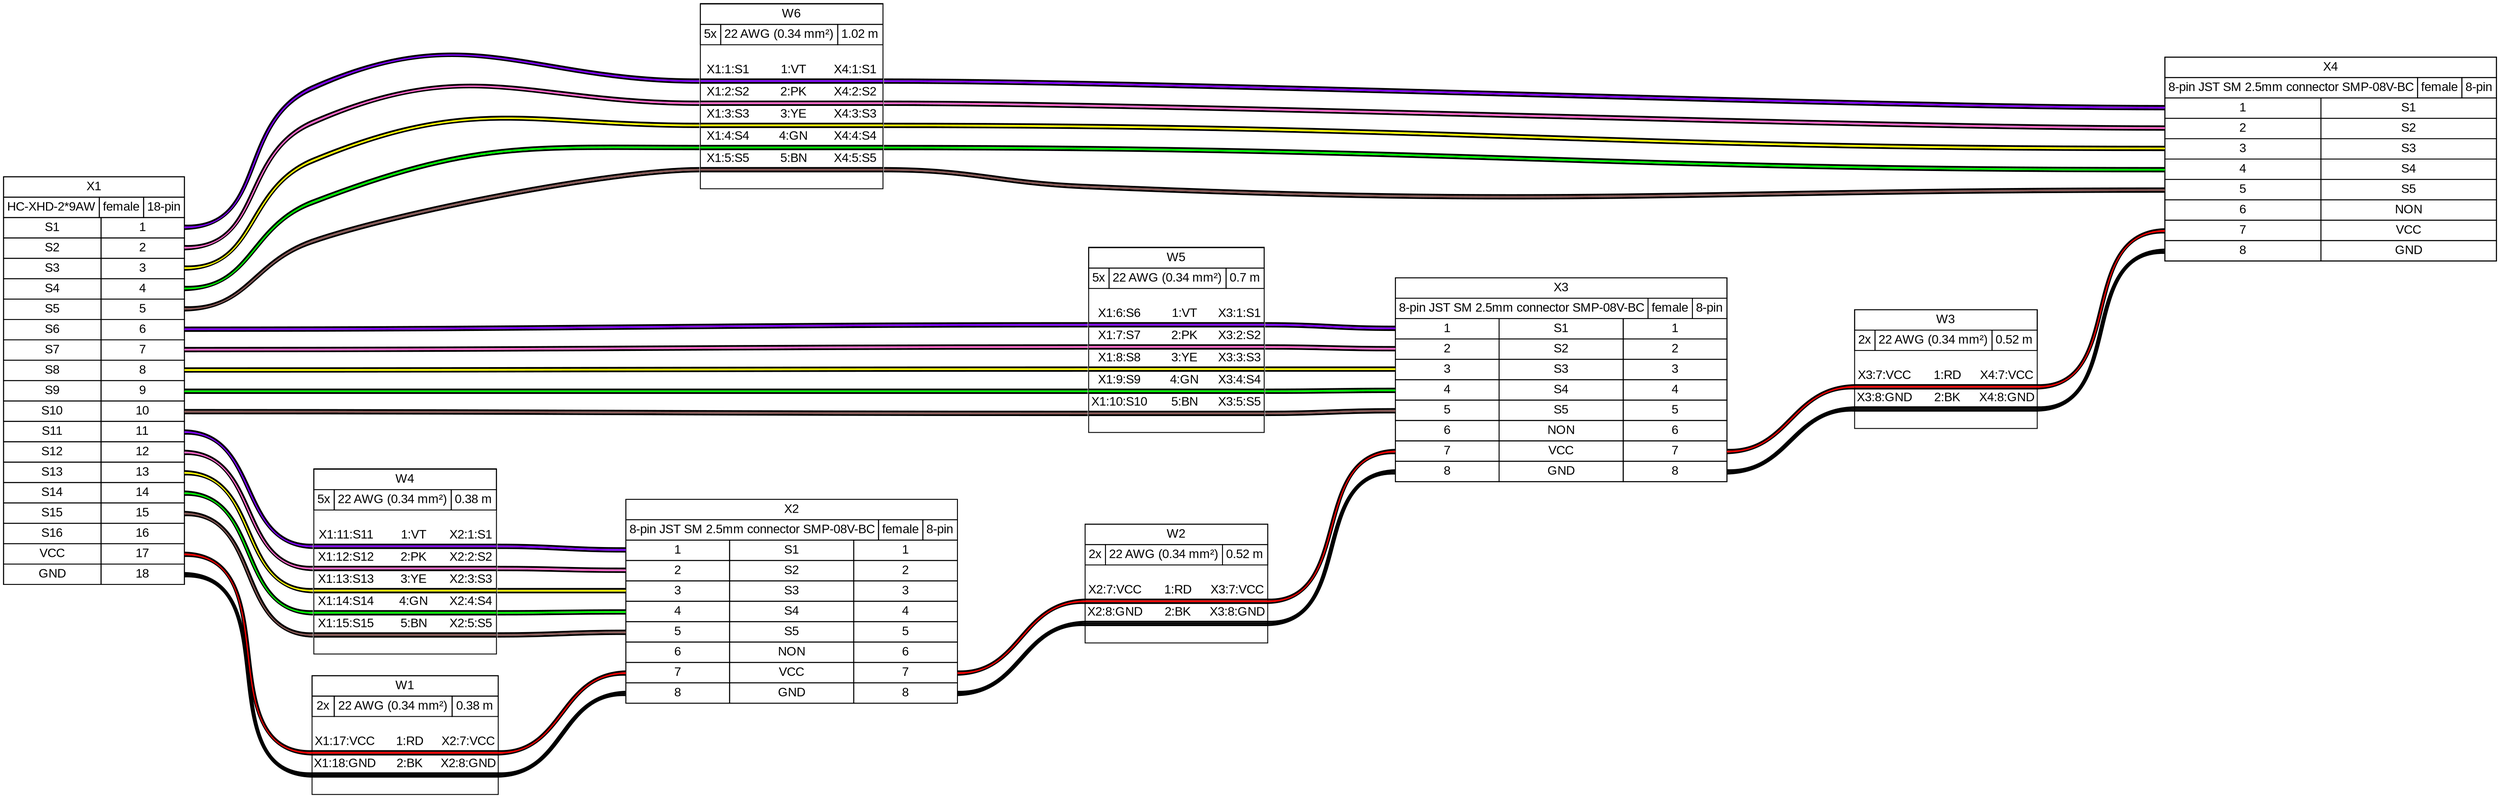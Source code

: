 graph {
// Graph generated by WireViz 0.3.2
// https://github.com/formatc1702/WireViz
	graph [bgcolor="#FFFFFF" fontname=arial nodesep=0.33 rankdir=LR ranksep=2]
	node [fillcolor="#FFFFFF" fontname=arial height=0 margin=0 shape=none style=filled width=0]
	edge [fontname=arial style=bold]
	X1 [label=<
<table border="0" cellspacing="0" cellpadding="0">
 <tr><td>
  <table border="0" cellspacing="0" cellpadding="3" cellborder="1"><tr>
   <td balign="left">X1</td>
  </tr></table>
 </td></tr>
 <tr><td>
  <table border="0" cellspacing="0" cellpadding="3" cellborder="1"><tr>
   <td balign="left">HC-XHD-2*9AW</td>
   <td balign="left">female</td>
   <td balign="left">18-pin</td>
  </tr></table>
 </td></tr>
 <tr><td>
  <table border="0" cellspacing="0" cellpadding="3" cellborder="1">
   <tr>
    <td>S1</td>
    <td port="p1r">1</td>
   </tr>
   <tr>
    <td>S2</td>
    <td port="p2r">2</td>
   </tr>
   <tr>
    <td>S3</td>
    <td port="p3r">3</td>
   </tr>
   <tr>
    <td>S4</td>
    <td port="p4r">4</td>
   </tr>
   <tr>
    <td>S5</td>
    <td port="p5r">5</td>
   </tr>
   <tr>
    <td>S6</td>
    <td port="p6r">6</td>
   </tr>
   <tr>
    <td>S7</td>
    <td port="p7r">7</td>
   </tr>
   <tr>
    <td>S8</td>
    <td port="p8r">8</td>
   </tr>
   <tr>
    <td>S9</td>
    <td port="p9r">9</td>
   </tr>
   <tr>
    <td>S10</td>
    <td port="p10r">10</td>
   </tr>
   <tr>
    <td>S11</td>
    <td port="p11r">11</td>
   </tr>
   <tr>
    <td>S12</td>
    <td port="p12r">12</td>
   </tr>
   <tr>
    <td>S13</td>
    <td port="p13r">13</td>
   </tr>
   <tr>
    <td>S14</td>
    <td port="p14r">14</td>
   </tr>
   <tr>
    <td>S15</td>
    <td port="p15r">15</td>
   </tr>
   <tr>
    <td>S16</td>
    <td port="p16r">16</td>
   </tr>
   <tr>
    <td>VCC</td>
    <td port="p17r">17</td>
   </tr>
   <tr>
    <td>GND</td>
    <td port="p18r">18</td>
   </tr>
  </table>
 </td></tr>
</table>
> fillcolor="#FFFFFF" shape=box style=filled]
	X2 [label=<
<table border="0" cellspacing="0" cellpadding="0">
 <tr><td>
  <table border="0" cellspacing="0" cellpadding="3" cellborder="1"><tr>
   <td balign="left">X2</td>
  </tr></table>
 </td></tr>
 <tr><td>
  <table border="0" cellspacing="0" cellpadding="3" cellborder="1"><tr>
   <td balign="left">8-pin JST SM 2.5mm connector SMP-08V-BC</td>
   <td balign="left">female</td>
   <td balign="left">8-pin</td>
  </tr></table>
 </td></tr>
 <tr><td>
  <table border="0" cellspacing="0" cellpadding="3" cellborder="1">
   <tr>
    <td port="p1l">1</td>
    <td>S1</td>
    <td port="p1r">1</td>
   </tr>
   <tr>
    <td port="p2l">2</td>
    <td>S2</td>
    <td port="p2r">2</td>
   </tr>
   <tr>
    <td port="p3l">3</td>
    <td>S3</td>
    <td port="p3r">3</td>
   </tr>
   <tr>
    <td port="p4l">4</td>
    <td>S4</td>
    <td port="p4r">4</td>
   </tr>
   <tr>
    <td port="p5l">5</td>
    <td>S5</td>
    <td port="p5r">5</td>
   </tr>
   <tr>
    <td port="p6l">6</td>
    <td>NON</td>
    <td port="p6r">6</td>
   </tr>
   <tr>
    <td port="p7l">7</td>
    <td>VCC</td>
    <td port="p7r">7</td>
   </tr>
   <tr>
    <td port="p8l">8</td>
    <td>GND</td>
    <td port="p8r">8</td>
   </tr>
  </table>
 </td></tr>
</table>
> fillcolor="#FFFFFF" shape=box style=filled]
	X3 [label=<
<table border="0" cellspacing="0" cellpadding="0">
 <tr><td>
  <table border="0" cellspacing="0" cellpadding="3" cellborder="1"><tr>
   <td balign="left">X3</td>
  </tr></table>
 </td></tr>
 <tr><td>
  <table border="0" cellspacing="0" cellpadding="3" cellborder="1"><tr>
   <td balign="left">8-pin JST SM 2.5mm connector SMP-08V-BC</td>
   <td balign="left">female</td>
   <td balign="left">8-pin</td>
  </tr></table>
 </td></tr>
 <tr><td>
  <table border="0" cellspacing="0" cellpadding="3" cellborder="1">
   <tr>
    <td port="p1l">1</td>
    <td>S1</td>
    <td port="p1r">1</td>
   </tr>
   <tr>
    <td port="p2l">2</td>
    <td>S2</td>
    <td port="p2r">2</td>
   </tr>
   <tr>
    <td port="p3l">3</td>
    <td>S3</td>
    <td port="p3r">3</td>
   </tr>
   <tr>
    <td port="p4l">4</td>
    <td>S4</td>
    <td port="p4r">4</td>
   </tr>
   <tr>
    <td port="p5l">5</td>
    <td>S5</td>
    <td port="p5r">5</td>
   </tr>
   <tr>
    <td port="p6l">6</td>
    <td>NON</td>
    <td port="p6r">6</td>
   </tr>
   <tr>
    <td port="p7l">7</td>
    <td>VCC</td>
    <td port="p7r">7</td>
   </tr>
   <tr>
    <td port="p8l">8</td>
    <td>GND</td>
    <td port="p8r">8</td>
   </tr>
  </table>
 </td></tr>
</table>
> fillcolor="#FFFFFF" shape=box style=filled]
	X4 [label=<
<table border="0" cellspacing="0" cellpadding="0">
 <tr><td>
  <table border="0" cellspacing="0" cellpadding="3" cellborder="1"><tr>
   <td balign="left">X4</td>
  </tr></table>
 </td></tr>
 <tr><td>
  <table border="0" cellspacing="0" cellpadding="3" cellborder="1"><tr>
   <td balign="left">8-pin JST SM 2.5mm connector SMP-08V-BC</td>
   <td balign="left">female</td>
   <td balign="left">8-pin</td>
  </tr></table>
 </td></tr>
 <tr><td>
  <table border="0" cellspacing="0" cellpadding="3" cellborder="1">
   <tr>
    <td port="p1l">1</td>
    <td>S1</td>
   </tr>
   <tr>
    <td port="p2l">2</td>
    <td>S2</td>
   </tr>
   <tr>
    <td port="p3l">3</td>
    <td>S3</td>
   </tr>
   <tr>
    <td port="p4l">4</td>
    <td>S4</td>
   </tr>
   <tr>
    <td port="p5l">5</td>
    <td>S5</td>
   </tr>
   <tr>
    <td port="p6l">6</td>
    <td>NON</td>
   </tr>
   <tr>
    <td port="p7l">7</td>
    <td>VCC</td>
   </tr>
   <tr>
    <td port="p8l">8</td>
    <td>GND</td>
   </tr>
  </table>
 </td></tr>
</table>
> fillcolor="#FFFFFF" shape=box style=filled]
	edge [color="#000000:#000000:#000000"]
	X1:p18r:e -- W1:w2:w
	W1:w2:e -- X2:p8l:w
	edge [color="#000000:#ff0000:#000000"]
	X1:p17r:e -- W1:w1:w
	W1:w1:e -- X2:p7l:w
	W1 [label=<
<table border="0" cellspacing="0" cellpadding="0">
 <tr><td>
  <table border="0" cellspacing="0" cellpadding="3" cellborder="1"><tr>
   <td balign="left">W1</td>
  </tr></table>
 </td></tr>
 <tr><td>
  <table border="0" cellspacing="0" cellpadding="3" cellborder="1"><tr>
   <td balign="left">2x</td>
   <td balign="left">22 AWG (0.34 mm²)</td>
   <td balign="left">0.38 m</td>
  </tr></table>
 </td></tr>
 <tr><td>
  <table border="0" cellspacing="0" cellborder="0">
   <tr><td>&nbsp;</td></tr>
   <tr>
    <td>X1:17:VCC</td>
    <td>
     1:RD
    </td>
    <td>X2:7:VCC</td>
   </tr>
   <tr>
    <td colspan="3" border="0" cellspacing="0" cellpadding="0" port="w1" height="6">
     <table cellspacing="0" cellborder="0" border="0">
      <tr><td colspan="3" cellpadding="0" height="2" bgcolor="#000000" border="0"></td></tr>
      <tr><td colspan="3" cellpadding="0" height="2" bgcolor="#ff0000" border="0"></td></tr>
      <tr><td colspan="3" cellpadding="0" height="2" bgcolor="#000000" border="0"></td></tr>
     </table>
    </td>
   </tr>
   <tr>
    <td>X1:18:GND</td>
    <td>
     2:BK
    </td>
    <td>X2:8:GND</td>
   </tr>
   <tr>
    <td colspan="3" border="0" cellspacing="0" cellpadding="0" port="w2" height="6">
     <table cellspacing="0" cellborder="0" border="0">
      <tr><td colspan="3" cellpadding="0" height="2" bgcolor="#000000" border="0"></td></tr>
      <tr><td colspan="3" cellpadding="0" height="2" bgcolor="#000000" border="0"></td></tr>
      <tr><td colspan="3" cellpadding="0" height="2" bgcolor="#000000" border="0"></td></tr>
     </table>
    </td>
   </tr>
   <tr><td>&nbsp;</td></tr>
  </table>
 </td></tr>
</table>
> fillcolor="#FFFFFF" shape=box style=filled]
	edge [color="#000000:#000000:#000000"]
	X2:p8r:e -- W2:w2:w
	W2:w2:e -- X3:p8l:w
	edge [color="#000000:#ff0000:#000000"]
	X2:p7r:e -- W2:w1:w
	W2:w1:e -- X3:p7l:w
	W2 [label=<
<table border="0" cellspacing="0" cellpadding="0">
 <tr><td>
  <table border="0" cellspacing="0" cellpadding="3" cellborder="1"><tr>
   <td balign="left">W2</td>
  </tr></table>
 </td></tr>
 <tr><td>
  <table border="0" cellspacing="0" cellpadding="3" cellborder="1"><tr>
   <td balign="left">2x</td>
   <td balign="left">22 AWG (0.34 mm²)</td>
   <td balign="left">0.52 m</td>
  </tr></table>
 </td></tr>
 <tr><td>
  <table border="0" cellspacing="0" cellborder="0">
   <tr><td>&nbsp;</td></tr>
   <tr>
    <td>X2:7:VCC</td>
    <td>
     1:RD
    </td>
    <td>X3:7:VCC</td>
   </tr>
   <tr>
    <td colspan="3" border="0" cellspacing="0" cellpadding="0" port="w1" height="6">
     <table cellspacing="0" cellborder="0" border="0">
      <tr><td colspan="3" cellpadding="0" height="2" bgcolor="#000000" border="0"></td></tr>
      <tr><td colspan="3" cellpadding="0" height="2" bgcolor="#ff0000" border="0"></td></tr>
      <tr><td colspan="3" cellpadding="0" height="2" bgcolor="#000000" border="0"></td></tr>
     </table>
    </td>
   </tr>
   <tr>
    <td>X2:8:GND</td>
    <td>
     2:BK
    </td>
    <td>X3:8:GND</td>
   </tr>
   <tr>
    <td colspan="3" border="0" cellspacing="0" cellpadding="0" port="w2" height="6">
     <table cellspacing="0" cellborder="0" border="0">
      <tr><td colspan="3" cellpadding="0" height="2" bgcolor="#000000" border="0"></td></tr>
      <tr><td colspan="3" cellpadding="0" height="2" bgcolor="#000000" border="0"></td></tr>
      <tr><td colspan="3" cellpadding="0" height="2" bgcolor="#000000" border="0"></td></tr>
     </table>
    </td>
   </tr>
   <tr><td>&nbsp;</td></tr>
  </table>
 </td></tr>
</table>
> fillcolor="#FFFFFF" shape=box style=filled]
	edge [color="#000000:#000000:#000000"]
	X3:p8r:e -- W3:w2:w
	W3:w2:e -- X4:p8l:w
	edge [color="#000000:#ff0000:#000000"]
	X3:p7r:e -- W3:w1:w
	W3:w1:e -- X4:p7l:w
	W3 [label=<
<table border="0" cellspacing="0" cellpadding="0">
 <tr><td>
  <table border="0" cellspacing="0" cellpadding="3" cellborder="1"><tr>
   <td balign="left">W3</td>
  </tr></table>
 </td></tr>
 <tr><td>
  <table border="0" cellspacing="0" cellpadding="3" cellborder="1"><tr>
   <td balign="left">2x</td>
   <td balign="left">22 AWG (0.34 mm²)</td>
   <td balign="left">0.52 m</td>
  </tr></table>
 </td></tr>
 <tr><td>
  <table border="0" cellspacing="0" cellborder="0">
   <tr><td>&nbsp;</td></tr>
   <tr>
    <td>X3:7:VCC</td>
    <td>
     1:RD
    </td>
    <td>X4:7:VCC</td>
   </tr>
   <tr>
    <td colspan="3" border="0" cellspacing="0" cellpadding="0" port="w1" height="6">
     <table cellspacing="0" cellborder="0" border="0">
      <tr><td colspan="3" cellpadding="0" height="2" bgcolor="#000000" border="0"></td></tr>
      <tr><td colspan="3" cellpadding="0" height="2" bgcolor="#ff0000" border="0"></td></tr>
      <tr><td colspan="3" cellpadding="0" height="2" bgcolor="#000000" border="0"></td></tr>
     </table>
    </td>
   </tr>
   <tr>
    <td>X3:8:GND</td>
    <td>
     2:BK
    </td>
    <td>X4:8:GND</td>
   </tr>
   <tr>
    <td colspan="3" border="0" cellspacing="0" cellpadding="0" port="w2" height="6">
     <table cellspacing="0" cellborder="0" border="0">
      <tr><td colspan="3" cellpadding="0" height="2" bgcolor="#000000" border="0"></td></tr>
      <tr><td colspan="3" cellpadding="0" height="2" bgcolor="#000000" border="0"></td></tr>
      <tr><td colspan="3" cellpadding="0" height="2" bgcolor="#000000" border="0"></td></tr>
     </table>
    </td>
   </tr>
   <tr><td>&nbsp;</td></tr>
  </table>
 </td></tr>
</table>
> fillcolor="#FFFFFF" shape=box style=filled]
	edge [color="#000000:#895956:#000000"]
	X1:p15r:e -- W4:w5:w
	W4:w5:e -- X2:p5l:w
	edge [color="#000000:#00ff00:#000000"]
	X1:p14r:e -- W4:w4:w
	W4:w4:e -- X2:p4l:w
	edge [color="#000000:#ffff00:#000000"]
	X1:p13r:e -- W4:w3:w
	W4:w3:e -- X2:p3l:w
	edge [color="#000000:#ff66cc:#000000"]
	X1:p12r:e -- W4:w2:w
	W4:w2:e -- X2:p2l:w
	edge [color="#000000:#8000ff:#000000"]
	X1:p11r:e -- W4:w1:w
	W4:w1:e -- X2:p1l:w
	W4 [label=<
<table border="0" cellspacing="0" cellpadding="0">
 <tr><td>
  <table border="0" cellspacing="0" cellpadding="3" cellborder="1"><tr>
   <td balign="left">W4</td>
  </tr></table>
 </td></tr>
 <tr><td>
  <table border="0" cellspacing="0" cellpadding="3" cellborder="1"><tr>
   <td balign="left">5x</td>
   <td balign="left">22 AWG (0.34 mm²)</td>
   <td balign="left">0.38 m</td>
  </tr></table>
 </td></tr>
 <tr><td>
  <table border="0" cellspacing="0" cellborder="0">
   <tr><td>&nbsp;</td></tr>
   <tr>
    <td>X1:11:S11</td>
    <td>
     1:VT
    </td>
    <td>X2:1:S1</td>
   </tr>
   <tr>
    <td colspan="3" border="0" cellspacing="0" cellpadding="0" port="w1" height="6">
     <table cellspacing="0" cellborder="0" border="0">
      <tr><td colspan="3" cellpadding="0" height="2" bgcolor="#000000" border="0"></td></tr>
      <tr><td colspan="3" cellpadding="0" height="2" bgcolor="#8000ff" border="0"></td></tr>
      <tr><td colspan="3" cellpadding="0" height="2" bgcolor="#000000" border="0"></td></tr>
     </table>
    </td>
   </tr>
   <tr>
    <td>X1:12:S12</td>
    <td>
     2:PK
    </td>
    <td>X2:2:S2</td>
   </tr>
   <tr>
    <td colspan="3" border="0" cellspacing="0" cellpadding="0" port="w2" height="6">
     <table cellspacing="0" cellborder="0" border="0">
      <tr><td colspan="3" cellpadding="0" height="2" bgcolor="#000000" border="0"></td></tr>
      <tr><td colspan="3" cellpadding="0" height="2" bgcolor="#ff66cc" border="0"></td></tr>
      <tr><td colspan="3" cellpadding="0" height="2" bgcolor="#000000" border="0"></td></tr>
     </table>
    </td>
   </tr>
   <tr>
    <td>X1:13:S13</td>
    <td>
     3:YE
    </td>
    <td>X2:3:S3</td>
   </tr>
   <tr>
    <td colspan="3" border="0" cellspacing="0" cellpadding="0" port="w3" height="6">
     <table cellspacing="0" cellborder="0" border="0">
      <tr><td colspan="3" cellpadding="0" height="2" bgcolor="#000000" border="0"></td></tr>
      <tr><td colspan="3" cellpadding="0" height="2" bgcolor="#ffff00" border="0"></td></tr>
      <tr><td colspan="3" cellpadding="0" height="2" bgcolor="#000000" border="0"></td></tr>
     </table>
    </td>
   </tr>
   <tr>
    <td>X1:14:S14</td>
    <td>
     4:GN
    </td>
    <td>X2:4:S4</td>
   </tr>
   <tr>
    <td colspan="3" border="0" cellspacing="0" cellpadding="0" port="w4" height="6">
     <table cellspacing="0" cellborder="0" border="0">
      <tr><td colspan="3" cellpadding="0" height="2" bgcolor="#000000" border="0"></td></tr>
      <tr><td colspan="3" cellpadding="0" height="2" bgcolor="#00ff00" border="0"></td></tr>
      <tr><td colspan="3" cellpadding="0" height="2" bgcolor="#000000" border="0"></td></tr>
     </table>
    </td>
   </tr>
   <tr>
    <td>X1:15:S15</td>
    <td>
     5:BN
    </td>
    <td>X2:5:S5</td>
   </tr>
   <tr>
    <td colspan="3" border="0" cellspacing="0" cellpadding="0" port="w5" height="6">
     <table cellspacing="0" cellborder="0" border="0">
      <tr><td colspan="3" cellpadding="0" height="2" bgcolor="#000000" border="0"></td></tr>
      <tr><td colspan="3" cellpadding="0" height="2" bgcolor="#895956" border="0"></td></tr>
      <tr><td colspan="3" cellpadding="0" height="2" bgcolor="#000000" border="0"></td></tr>
     </table>
    </td>
   </tr>
   <tr><td>&nbsp;</td></tr>
  </table>
 </td></tr>
</table>
> fillcolor="#FFFFFF" shape=box style=filled]
	edge [color="#000000:#895956:#000000"]
	X1:p10r:e -- W5:w5:w
	W5:w5:e -- X3:p5l:w
	edge [color="#000000:#00ff00:#000000"]
	X1:p9r:e -- W5:w4:w
	W5:w4:e -- X3:p4l:w
	edge [color="#000000:#ffff00:#000000"]
	X1:p8r:e -- W5:w3:w
	W5:w3:e -- X3:p3l:w
	edge [color="#000000:#ff66cc:#000000"]
	X1:p7r:e -- W5:w2:w
	W5:w2:e -- X3:p2l:w
	edge [color="#000000:#8000ff:#000000"]
	X1:p6r:e -- W5:w1:w
	W5:w1:e -- X3:p1l:w
	W5 [label=<
<table border="0" cellspacing="0" cellpadding="0">
 <tr><td>
  <table border="0" cellspacing="0" cellpadding="3" cellborder="1"><tr>
   <td balign="left">W5</td>
  </tr></table>
 </td></tr>
 <tr><td>
  <table border="0" cellspacing="0" cellpadding="3" cellborder="1"><tr>
   <td balign="left">5x</td>
   <td balign="left">22 AWG (0.34 mm²)</td>
   <td balign="left">0.7 m</td>
  </tr></table>
 </td></tr>
 <tr><td>
  <table border="0" cellspacing="0" cellborder="0">
   <tr><td>&nbsp;</td></tr>
   <tr>
    <td>X1:6:S6</td>
    <td>
     1:VT
    </td>
    <td>X3:1:S1</td>
   </tr>
   <tr>
    <td colspan="3" border="0" cellspacing="0" cellpadding="0" port="w1" height="6">
     <table cellspacing="0" cellborder="0" border="0">
      <tr><td colspan="3" cellpadding="0" height="2" bgcolor="#000000" border="0"></td></tr>
      <tr><td colspan="3" cellpadding="0" height="2" bgcolor="#8000ff" border="0"></td></tr>
      <tr><td colspan="3" cellpadding="0" height="2" bgcolor="#000000" border="0"></td></tr>
     </table>
    </td>
   </tr>
   <tr>
    <td>X1:7:S7</td>
    <td>
     2:PK
    </td>
    <td>X3:2:S2</td>
   </tr>
   <tr>
    <td colspan="3" border="0" cellspacing="0" cellpadding="0" port="w2" height="6">
     <table cellspacing="0" cellborder="0" border="0">
      <tr><td colspan="3" cellpadding="0" height="2" bgcolor="#000000" border="0"></td></tr>
      <tr><td colspan="3" cellpadding="0" height="2" bgcolor="#ff66cc" border="0"></td></tr>
      <tr><td colspan="3" cellpadding="0" height="2" bgcolor="#000000" border="0"></td></tr>
     </table>
    </td>
   </tr>
   <tr>
    <td>X1:8:S8</td>
    <td>
     3:YE
    </td>
    <td>X3:3:S3</td>
   </tr>
   <tr>
    <td colspan="3" border="0" cellspacing="0" cellpadding="0" port="w3" height="6">
     <table cellspacing="0" cellborder="0" border="0">
      <tr><td colspan="3" cellpadding="0" height="2" bgcolor="#000000" border="0"></td></tr>
      <tr><td colspan="3" cellpadding="0" height="2" bgcolor="#ffff00" border="0"></td></tr>
      <tr><td colspan="3" cellpadding="0" height="2" bgcolor="#000000" border="0"></td></tr>
     </table>
    </td>
   </tr>
   <tr>
    <td>X1:9:S9</td>
    <td>
     4:GN
    </td>
    <td>X3:4:S4</td>
   </tr>
   <tr>
    <td colspan="3" border="0" cellspacing="0" cellpadding="0" port="w4" height="6">
     <table cellspacing="0" cellborder="0" border="0">
      <tr><td colspan="3" cellpadding="0" height="2" bgcolor="#000000" border="0"></td></tr>
      <tr><td colspan="3" cellpadding="0" height="2" bgcolor="#00ff00" border="0"></td></tr>
      <tr><td colspan="3" cellpadding="0" height="2" bgcolor="#000000" border="0"></td></tr>
     </table>
    </td>
   </tr>
   <tr>
    <td>X1:10:S10</td>
    <td>
     5:BN
    </td>
    <td>X3:5:S5</td>
   </tr>
   <tr>
    <td colspan="3" border="0" cellspacing="0" cellpadding="0" port="w5" height="6">
     <table cellspacing="0" cellborder="0" border="0">
      <tr><td colspan="3" cellpadding="0" height="2" bgcolor="#000000" border="0"></td></tr>
      <tr><td colspan="3" cellpadding="0" height="2" bgcolor="#895956" border="0"></td></tr>
      <tr><td colspan="3" cellpadding="0" height="2" bgcolor="#000000" border="0"></td></tr>
     </table>
    </td>
   </tr>
   <tr><td>&nbsp;</td></tr>
  </table>
 </td></tr>
</table>
> fillcolor="#FFFFFF" shape=box style=filled]
	edge [color="#000000:#895956:#000000"]
	X1:p5r:e -- W6:w5:w
	W6:w5:e -- X4:p5l:w
	edge [color="#000000:#00ff00:#000000"]
	X1:p4r:e -- W6:w4:w
	W6:w4:e -- X4:p4l:w
	edge [color="#000000:#ffff00:#000000"]
	X1:p3r:e -- W6:w3:w
	W6:w3:e -- X4:p3l:w
	edge [color="#000000:#ff66cc:#000000"]
	X1:p2r:e -- W6:w2:w
	W6:w2:e -- X4:p2l:w
	edge [color="#000000:#8000ff:#000000"]
	X1:p1r:e -- W6:w1:w
	W6:w1:e -- X4:p1l:w
	W6 [label=<
<table border="0" cellspacing="0" cellpadding="0">
 <tr><td>
  <table border="0" cellspacing="0" cellpadding="3" cellborder="1"><tr>
   <td balign="left">W6</td>
  </tr></table>
 </td></tr>
 <tr><td>
  <table border="0" cellspacing="0" cellpadding="3" cellborder="1"><tr>
   <td balign="left">5x</td>
   <td balign="left">22 AWG (0.34 mm²)</td>
   <td balign="left">1.02 m</td>
  </tr></table>
 </td></tr>
 <tr><td>
  <table border="0" cellspacing="0" cellborder="0">
   <tr><td>&nbsp;</td></tr>
   <tr>
    <td>X1:1:S1</td>
    <td>
     1:VT
    </td>
    <td>X4:1:S1</td>
   </tr>
   <tr>
    <td colspan="3" border="0" cellspacing="0" cellpadding="0" port="w1" height="6">
     <table cellspacing="0" cellborder="0" border="0">
      <tr><td colspan="3" cellpadding="0" height="2" bgcolor="#000000" border="0"></td></tr>
      <tr><td colspan="3" cellpadding="0" height="2" bgcolor="#8000ff" border="0"></td></tr>
      <tr><td colspan="3" cellpadding="0" height="2" bgcolor="#000000" border="0"></td></tr>
     </table>
    </td>
   </tr>
   <tr>
    <td>X1:2:S2</td>
    <td>
     2:PK
    </td>
    <td>X4:2:S2</td>
   </tr>
   <tr>
    <td colspan="3" border="0" cellspacing="0" cellpadding="0" port="w2" height="6">
     <table cellspacing="0" cellborder="0" border="0">
      <tr><td colspan="3" cellpadding="0" height="2" bgcolor="#000000" border="0"></td></tr>
      <tr><td colspan="3" cellpadding="0" height="2" bgcolor="#ff66cc" border="0"></td></tr>
      <tr><td colspan="3" cellpadding="0" height="2" bgcolor="#000000" border="0"></td></tr>
     </table>
    </td>
   </tr>
   <tr>
    <td>X1:3:S3</td>
    <td>
     3:YE
    </td>
    <td>X4:3:S3</td>
   </tr>
   <tr>
    <td colspan="3" border="0" cellspacing="0" cellpadding="0" port="w3" height="6">
     <table cellspacing="0" cellborder="0" border="0">
      <tr><td colspan="3" cellpadding="0" height="2" bgcolor="#000000" border="0"></td></tr>
      <tr><td colspan="3" cellpadding="0" height="2" bgcolor="#ffff00" border="0"></td></tr>
      <tr><td colspan="3" cellpadding="0" height="2" bgcolor="#000000" border="0"></td></tr>
     </table>
    </td>
   </tr>
   <tr>
    <td>X1:4:S4</td>
    <td>
     4:GN
    </td>
    <td>X4:4:S4</td>
   </tr>
   <tr>
    <td colspan="3" border="0" cellspacing="0" cellpadding="0" port="w4" height="6">
     <table cellspacing="0" cellborder="0" border="0">
      <tr><td colspan="3" cellpadding="0" height="2" bgcolor="#000000" border="0"></td></tr>
      <tr><td colspan="3" cellpadding="0" height="2" bgcolor="#00ff00" border="0"></td></tr>
      <tr><td colspan="3" cellpadding="0" height="2" bgcolor="#000000" border="0"></td></tr>
     </table>
    </td>
   </tr>
   <tr>
    <td>X1:5:S5</td>
    <td>
     5:BN
    </td>
    <td>X4:5:S5</td>
   </tr>
   <tr>
    <td colspan="3" border="0" cellspacing="0" cellpadding="0" port="w5" height="6">
     <table cellspacing="0" cellborder="0" border="0">
      <tr><td colspan="3" cellpadding="0" height="2" bgcolor="#000000" border="0"></td></tr>
      <tr><td colspan="3" cellpadding="0" height="2" bgcolor="#895956" border="0"></td></tr>
      <tr><td colspan="3" cellpadding="0" height="2" bgcolor="#000000" border="0"></td></tr>
     </table>
    </td>
   </tr>
   <tr><td>&nbsp;</td></tr>
  </table>
 </td></tr>
</table>
> fillcolor="#FFFFFF" shape=box style=filled]
}
